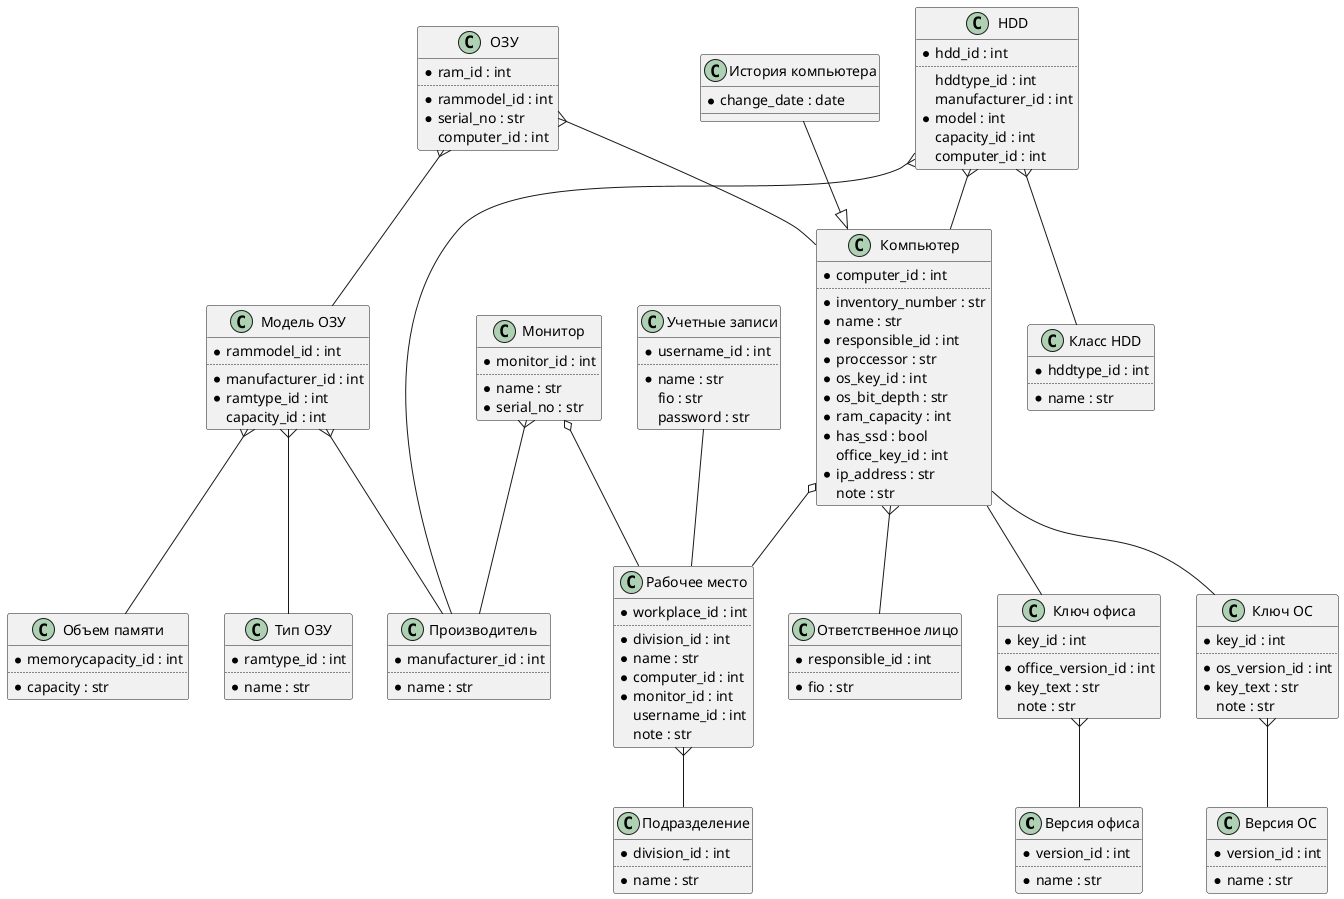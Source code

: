 @startuml

class "Версия офиса" as OfficeVersion {
	{field} *version_id : int
	..
	{field} *name : str
}

class "Ключ офиса" as OfficeKey {
	{field} *key_id : int
	..
	{field} *office_version_id : int
	{field} *key_text : str
	{field} note : str
}

class "Версия ОС" as OSVersion {
	{field} *version_id : int
	..
	{field} *name : str
}

class "Ключ ОС" as OSKey {
	{field} *key_id : int
	..
	{field} *os_version_id : int
	{field} *key_text : str
	{field} note : str
}

class "Подразделение" as Division {
	{field} *division_id : int
	..
	{field} *name : str
}

class "Рабочее место" as WorkPlace {
	{field} *workplace_id : int
	..
	{field} *division_id : int
	{field} *name : str
	{field} *computer_id : int
	{field} *monitor_id : int
	{field} username_id : int
	{field} note : str
} 

class "Компьютер" as Computer {
	{field} *computer_id : int
	..
	{field} *inventory_number : str
	{field} *name : str
	{field} *responsible_id : int
	{field} *proccessor : str
	{field} *os_key_id : int
	{field} *os_bit_depth : str
	{field} *ram_capacity : int
	{field} *has_ssd : bool
	{field} office_key_id : int
	{field} *ip_address : str
	{field} note : str
}	

class "История компьютера" as ComputerHistory {
	{field} *change_date : date
}

class "Монитор" as Monitor {
	{field} *monitor_id : int
	..
	{field} *name : str
	{field} *serial_no : str
}

class "Учетные записи" as UserName {
	{field} *username_id : int
	..
	{field} *name : str
	{field} fio : str
	{field} password : str
}

class "Ответственное лицо" as Responsible {
	{field} *responsible_id : int
	..
	{field} *fio : str
} 
		
class "Производитель" as Manufacturer {
	{field} *manufacturer_id : int
	..
	{field} *name : str
}

class "Тип ОЗУ" as RAMType {
	{field} *ramtype_id : int
	..
	{field} *name : str
}

class "Объем памяти" as MemoryCapacity {
	{field} *memorycapacity_id : int
	..
	{field} *capacity : str	
}

class "ОЗУ" as RAM {
	{field} *ram_id : int
	..
	{field} *rammodel_id : int
	{field} *serial_no : str
	{field} computer_id : int
}

class "Класс HDD" as HDDType {
	{field} *hddtype_id : int
	..
	{field} *name : str
}

class "HDD" as HDD {
	{field} *hdd_id : int
	..
	{field} hddtype_id : int
	{field} manufacturer_id : int
	{field} *model : int
	{field} capacity_id : int
	{field} computer_id : int
}

class "Модель ОЗУ" as RAMModel {
	{field} *rammodel_id : int
	..
	{field} *manufacturer_id : int
	{field} *ramtype_id : int
	{field} capacity_id : int
}


OfficeKey }-- OfficeVersion
OSKey }-- OSVersion
WorkPlace }-- Division	
Computer -- OSKey
Computer -- OfficeKey
Computer o-- WorkPlace	
Computer }-- Responsible
ComputerHistory --|> Computer
Monitor o-- WorkPlace
Monitor }-- Manufacturer
UserName -- WorkPlace
RAMModel }-- RAMType
RAMModel }-- MemoryCapacity
RAMModel }-- Manufacturer
RAM }-- RAMModel
RAM }-- Computer
HDD }-- HDDType
HDD }-- Computer	
HDD }-- Manufacturer

@enduml

